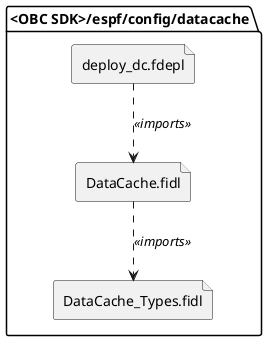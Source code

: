 @startuml
folder DataCache as "<OBC SDK>/espf/config/datacache" {
file dc as "DataCache.fidl"
file dc_types as "DataCache_Types.fidl"
file dc_depl as "deploy_dc.fdepl"
}

dc_depl ..> dc: <i><<imports>></i>
dc ..> dc_types: <i><<imports>></i>
@enduml